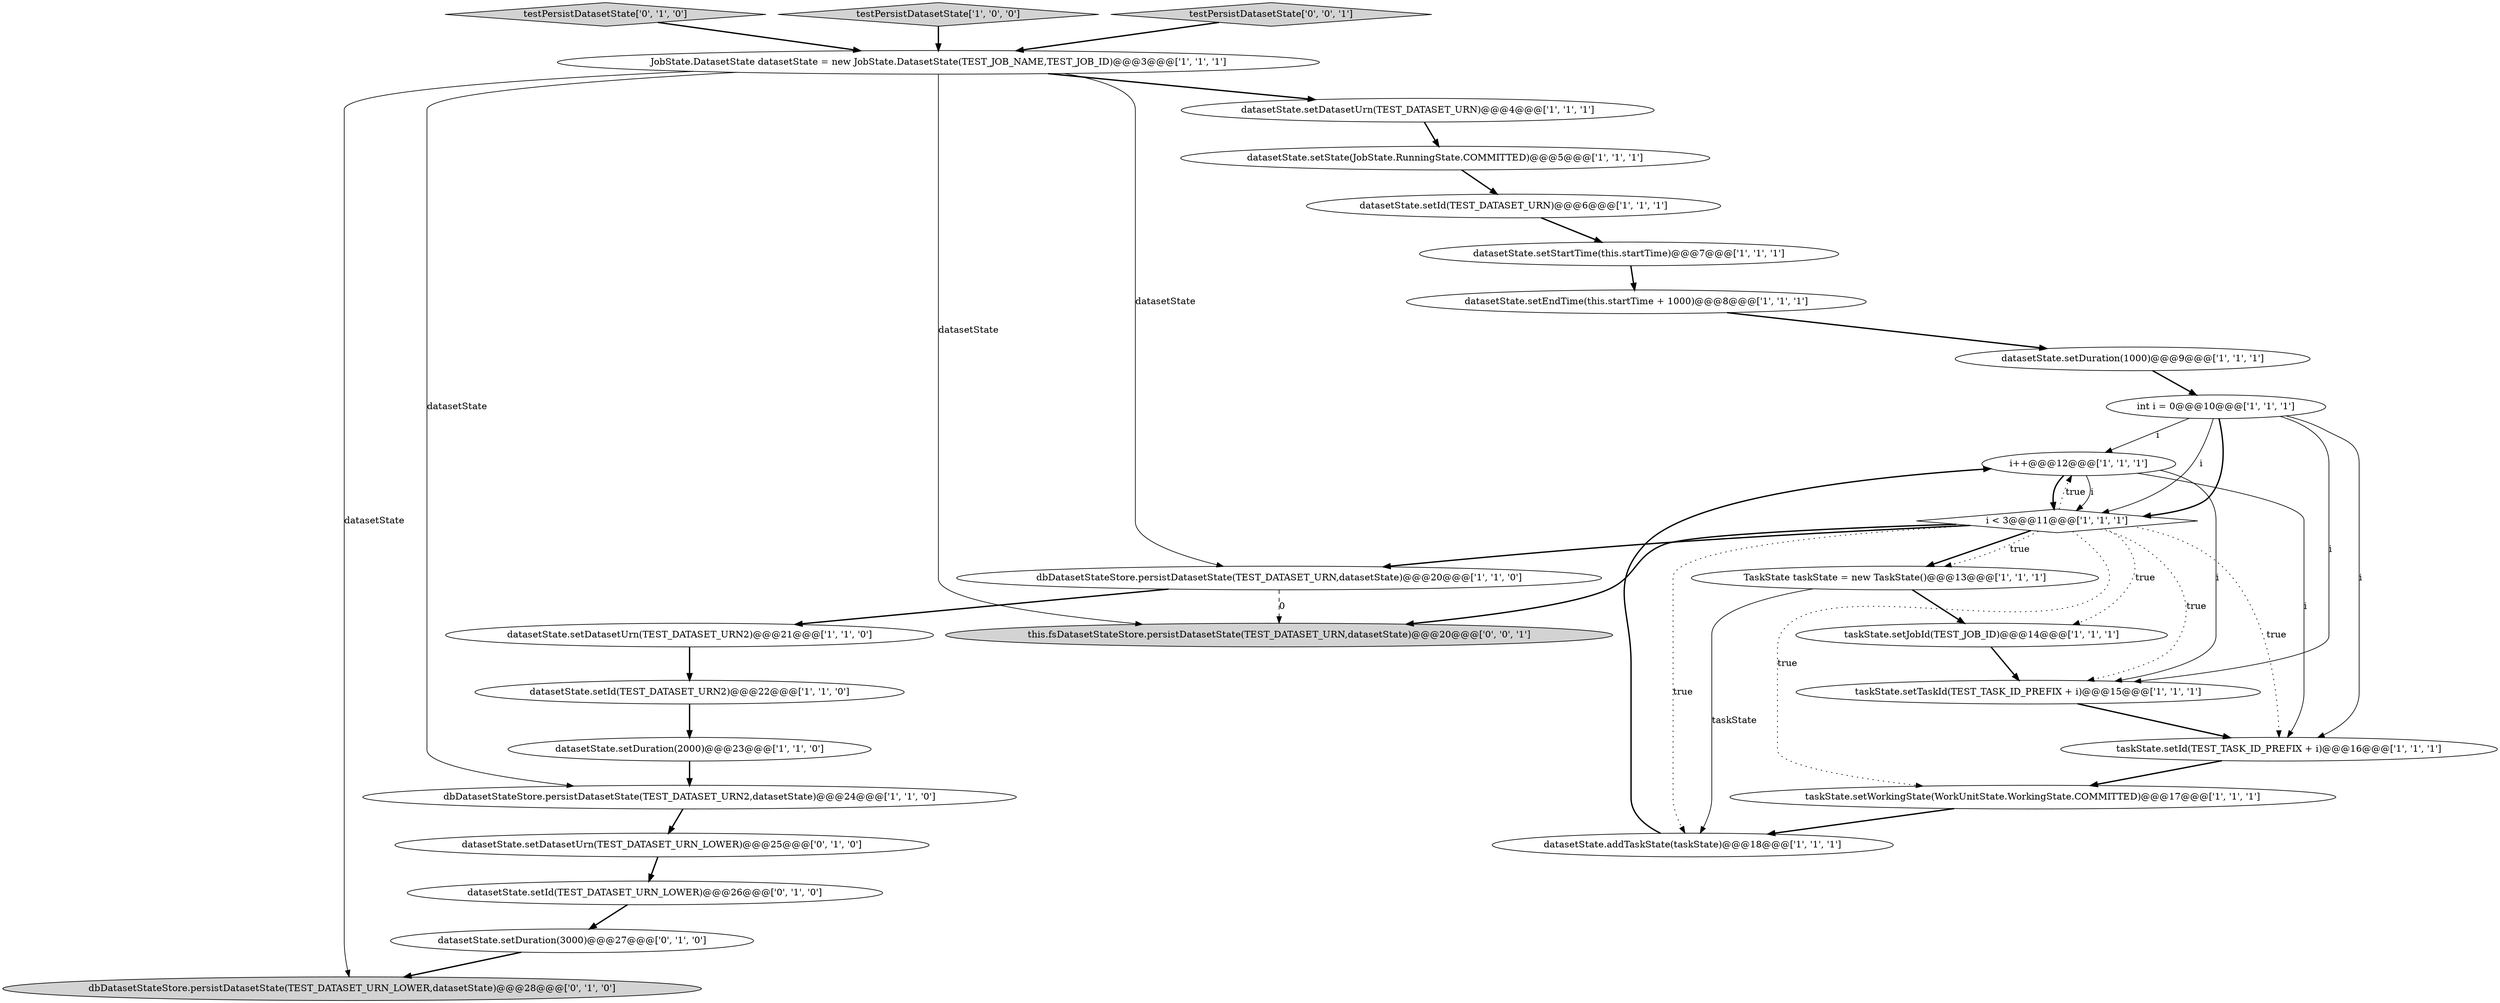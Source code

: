 digraph {
20 [style = filled, label = "i++@@@12@@@['1', '1', '1']", fillcolor = white, shape = ellipse image = "AAA0AAABBB1BBB"];
26 [style = filled, label = "dbDatasetStateStore.persistDatasetState(TEST_DATASET_URN_LOWER,datasetState)@@@28@@@['0', '1', '0']", fillcolor = lightgray, shape = ellipse image = "AAA1AAABBB2BBB"];
25 [style = filled, label = "testPersistDatasetState['0', '1', '0']", fillcolor = lightgray, shape = diamond image = "AAA0AAABBB2BBB"];
18 [style = filled, label = "TaskState taskState = new TaskState()@@@13@@@['1', '1', '1']", fillcolor = white, shape = ellipse image = "AAA0AAABBB1BBB"];
2 [style = filled, label = "testPersistDatasetState['1', '0', '0']", fillcolor = lightgray, shape = diamond image = "AAA0AAABBB1BBB"];
12 [style = filled, label = "datasetState.setId(TEST_DATASET_URN2)@@@22@@@['1', '1', '0']", fillcolor = white, shape = ellipse image = "AAA0AAABBB1BBB"];
4 [style = filled, label = "datasetState.addTaskState(taskState)@@@18@@@['1', '1', '1']", fillcolor = white, shape = ellipse image = "AAA0AAABBB1BBB"];
0 [style = filled, label = "taskState.setTaskId(TEST_TASK_ID_PREFIX + i)@@@15@@@['1', '1', '1']", fillcolor = white, shape = ellipse image = "AAA0AAABBB1BBB"];
15 [style = filled, label = "dbDatasetStateStore.persistDatasetState(TEST_DATASET_URN2,datasetState)@@@24@@@['1', '1', '0']", fillcolor = white, shape = ellipse image = "AAA0AAABBB1BBB"];
19 [style = filled, label = "taskState.setJobId(TEST_JOB_ID)@@@14@@@['1', '1', '1']", fillcolor = white, shape = ellipse image = "AAA0AAABBB1BBB"];
14 [style = filled, label = "datasetState.setState(JobState.RunningState.COMMITTED)@@@5@@@['1', '1', '1']", fillcolor = white, shape = ellipse image = "AAA0AAABBB1BBB"];
17 [style = filled, label = "JobState.DatasetState datasetState = new JobState.DatasetState(TEST_JOB_NAME,TEST_JOB_ID)@@@3@@@['1', '1', '1']", fillcolor = white, shape = ellipse image = "AAA0AAABBB1BBB"];
28 [style = filled, label = "this.fsDatasetStateStore.persistDatasetState(TEST_DATASET_URN,datasetState)@@@20@@@['0', '0', '1']", fillcolor = lightgray, shape = ellipse image = "AAA0AAABBB3BBB"];
8 [style = filled, label = "taskState.setId(TEST_TASK_ID_PREFIX + i)@@@16@@@['1', '1', '1']", fillcolor = white, shape = ellipse image = "AAA0AAABBB1BBB"];
27 [style = filled, label = "testPersistDatasetState['0', '0', '1']", fillcolor = lightgray, shape = diamond image = "AAA0AAABBB3BBB"];
5 [style = filled, label = "datasetState.setDatasetUrn(TEST_DATASET_URN2)@@@21@@@['1', '1', '0']", fillcolor = white, shape = ellipse image = "AAA0AAABBB1BBB"];
23 [style = filled, label = "datasetState.setDuration(3000)@@@27@@@['0', '1', '0']", fillcolor = white, shape = ellipse image = "AAA1AAABBB2BBB"];
24 [style = filled, label = "datasetState.setId(TEST_DATASET_URN_LOWER)@@@26@@@['0', '1', '0']", fillcolor = white, shape = ellipse image = "AAA1AAABBB2BBB"];
13 [style = filled, label = "i < 3@@@11@@@['1', '1', '1']", fillcolor = white, shape = diamond image = "AAA0AAABBB1BBB"];
9 [style = filled, label = "dbDatasetStateStore.persistDatasetState(TEST_DATASET_URN,datasetState)@@@20@@@['1', '1', '0']", fillcolor = white, shape = ellipse image = "AAA0AAABBB1BBB"];
7 [style = filled, label = "taskState.setWorkingState(WorkUnitState.WorkingState.COMMITTED)@@@17@@@['1', '1', '1']", fillcolor = white, shape = ellipse image = "AAA0AAABBB1BBB"];
21 [style = filled, label = "datasetState.setDuration(2000)@@@23@@@['1', '1', '0']", fillcolor = white, shape = ellipse image = "AAA0AAABBB1BBB"];
3 [style = filled, label = "datasetState.setEndTime(this.startTime + 1000)@@@8@@@['1', '1', '1']", fillcolor = white, shape = ellipse image = "AAA0AAABBB1BBB"];
1 [style = filled, label = "datasetState.setDatasetUrn(TEST_DATASET_URN)@@@4@@@['1', '1', '1']", fillcolor = white, shape = ellipse image = "AAA0AAABBB1BBB"];
22 [style = filled, label = "datasetState.setDatasetUrn(TEST_DATASET_URN_LOWER)@@@25@@@['0', '1', '0']", fillcolor = white, shape = ellipse image = "AAA1AAABBB2BBB"];
10 [style = filled, label = "datasetState.setStartTime(this.startTime)@@@7@@@['1', '1', '1']", fillcolor = white, shape = ellipse image = "AAA0AAABBB1BBB"];
6 [style = filled, label = "int i = 0@@@10@@@['1', '1', '1']", fillcolor = white, shape = ellipse image = "AAA0AAABBB1BBB"];
16 [style = filled, label = "datasetState.setId(TEST_DATASET_URN)@@@6@@@['1', '1', '1']", fillcolor = white, shape = ellipse image = "AAA0AAABBB1BBB"];
11 [style = filled, label = "datasetState.setDuration(1000)@@@9@@@['1', '1', '1']", fillcolor = white, shape = ellipse image = "AAA0AAABBB1BBB"];
3->11 [style = bold, label=""];
13->4 [style = dotted, label="true"];
14->16 [style = bold, label=""];
21->15 [style = bold, label=""];
24->23 [style = bold, label=""];
22->24 [style = bold, label=""];
17->26 [style = solid, label="datasetState"];
12->21 [style = bold, label=""];
6->13 [style = bold, label=""];
13->8 [style = dotted, label="true"];
19->0 [style = bold, label=""];
0->8 [style = bold, label=""];
15->22 [style = bold, label=""];
13->28 [style = bold, label=""];
11->6 [style = bold, label=""];
25->17 [style = bold, label=""];
6->8 [style = solid, label="i"];
1->14 [style = bold, label=""];
20->13 [style = solid, label="i"];
4->20 [style = bold, label=""];
16->10 [style = bold, label=""];
13->18 [style = bold, label=""];
10->3 [style = bold, label=""];
2->17 [style = bold, label=""];
23->26 [style = bold, label=""];
17->15 [style = solid, label="datasetState"];
9->28 [style = dashed, label="0"];
6->13 [style = solid, label="i"];
20->13 [style = bold, label=""];
13->18 [style = dotted, label="true"];
18->19 [style = bold, label=""];
7->4 [style = bold, label=""];
27->17 [style = bold, label=""];
17->9 [style = solid, label="datasetState"];
20->0 [style = solid, label="i"];
13->0 [style = dotted, label="true"];
13->20 [style = dotted, label="true"];
13->19 [style = dotted, label="true"];
18->4 [style = solid, label="taskState"];
8->7 [style = bold, label=""];
5->12 [style = bold, label=""];
6->0 [style = solid, label="i"];
13->9 [style = bold, label=""];
17->28 [style = solid, label="datasetState"];
9->5 [style = bold, label=""];
13->7 [style = dotted, label="true"];
20->8 [style = solid, label="i"];
6->20 [style = solid, label="i"];
17->1 [style = bold, label=""];
}
